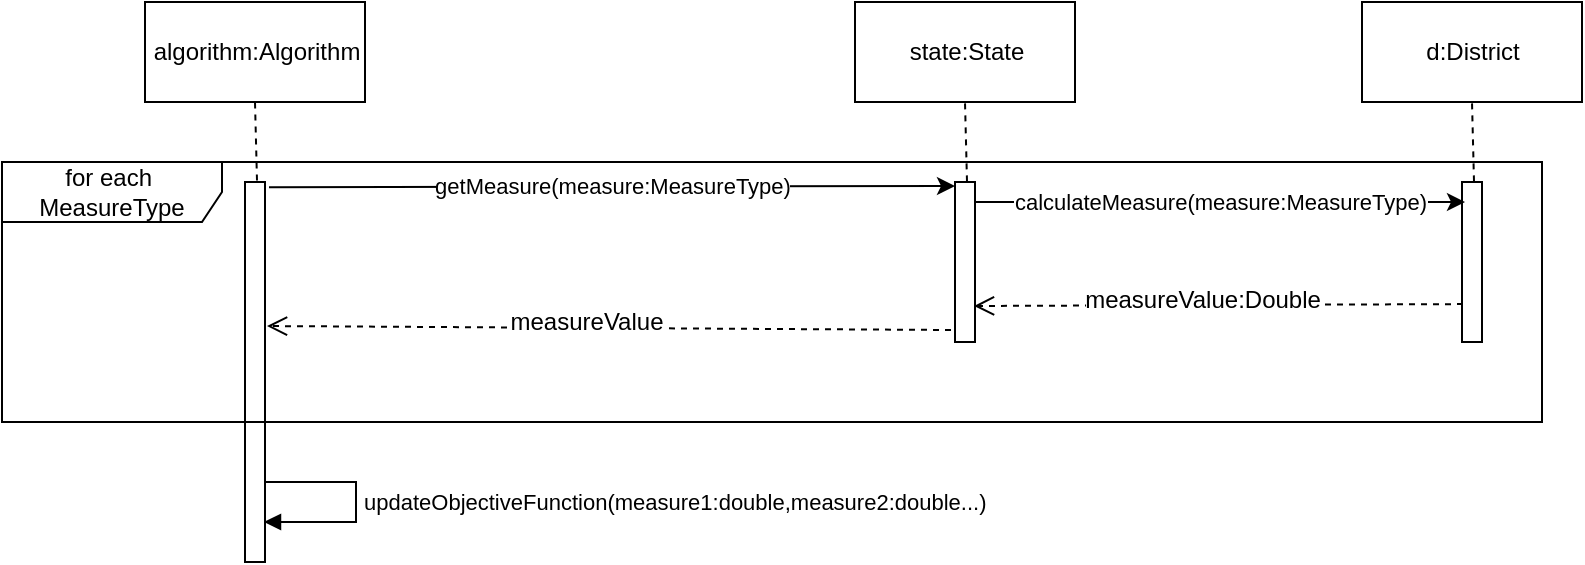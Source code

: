 <mxfile version="10.6.0" type="device"><diagram id="Mfxq6auG0cbJ5tyxPo-0" name="Page-1"><mxGraphModel dx="918" dy="616" grid="1" gridSize="10" guides="1" tooltips="1" connect="1" arrows="1" fold="1" page="1" pageScale="1" pageWidth="850" pageHeight="1100" math="0" shadow="0"><root><mxCell id="0"/><mxCell id="1" parent="0"/><mxCell id="sfTAdmX99w30n3VgjPvI-1" value="" style="html=1;points=[];perimeter=orthogonalPerimeter;" parent="1" vertex="1"><mxGeometry x="211.5" y="110" width="10" height="190" as="geometry"/></mxCell><mxCell id="sfTAdmX99w30n3VgjPvI-2" value="algorithm:Algorithm" style="html=1;" parent="1" vertex="1"><mxGeometry x="161.5" y="20" width="110" height="50" as="geometry"/></mxCell><mxCell id="sfTAdmX99w30n3VgjPvI-3" value="" style="endArrow=none;dashed=1;html=1;entryX=0.5;entryY=1;entryDx=0;entryDy=0;exitX=0.6;exitY=-0.004;exitDx=0;exitDy=0;exitPerimeter=0;" parent="1" source="sfTAdmX99w30n3VgjPvI-1" target="sfTAdmX99w30n3VgjPvI-2" edge="1"><mxGeometry width="50" height="50" relative="1" as="geometry"><mxPoint x="11.5" y="280" as="sourcePoint"/><mxPoint x="61.5" y="230" as="targetPoint"/></mxGeometry></mxCell><mxCell id="sfTAdmX99w30n3VgjPvI-4" value="" style="html=1;points=[];perimeter=orthogonalPerimeter;" parent="1" vertex="1"><mxGeometry x="566.5" y="110" width="10" height="80" as="geometry"/></mxCell><mxCell id="sfTAdmX99w30n3VgjPvI-5" value="state:State" style="html=1;" parent="1" vertex="1"><mxGeometry x="516.5" y="20" width="110" height="50" as="geometry"/></mxCell><mxCell id="sfTAdmX99w30n3VgjPvI-6" value="" style="endArrow=none;dashed=1;html=1;entryX=0.5;entryY=1;entryDx=0;entryDy=0;exitX=0.6;exitY=-0.004;exitDx=0;exitDy=0;exitPerimeter=0;" parent="1" source="sfTAdmX99w30n3VgjPvI-4" target="sfTAdmX99w30n3VgjPvI-5" edge="1"><mxGeometry width="50" height="50" relative="1" as="geometry"><mxPoint x="366.5" y="280" as="sourcePoint"/><mxPoint x="416.5" y="230" as="targetPoint"/></mxGeometry></mxCell><mxCell id="sfTAdmX99w30n3VgjPvI-7" value="getMeasure(measure:MeasureType)" style="endArrow=classic;html=1;entryX=0;entryY=0.025;entryDx=0;entryDy=0;entryPerimeter=0;exitX=1.2;exitY=0.014;exitDx=0;exitDy=0;exitPerimeter=0;" parent="1" source="sfTAdmX99w30n3VgjPvI-1" target="sfTAdmX99w30n3VgjPvI-4" edge="1"><mxGeometry width="50" height="50" relative="1" as="geometry"><mxPoint x="251.5" y="112" as="sourcePoint"/><mxPoint x="601.5" y="130" as="targetPoint"/></mxGeometry></mxCell><mxCell id="sfTAdmX99w30n3VgjPvI-10" value="" style="html=1;verticalAlign=bottom;endArrow=open;dashed=1;endSize=8;exitX=-0.2;exitY=0.925;exitDx=0;exitDy=0;exitPerimeter=0;entryX=1.1;entryY=0.379;entryDx=0;entryDy=0;entryPerimeter=0;" parent="1" source="sfTAdmX99w30n3VgjPvI-4" target="sfTAdmX99w30n3VgjPvI-1" edge="1"><mxGeometry relative="1" as="geometry"><mxPoint x="736.5" y="380" as="sourcePoint"/><mxPoint x="571.5" y="401" as="targetPoint"/></mxGeometry></mxCell><mxCell id="sfTAdmX99w30n3VgjPvI-11" value="measureValue" style="text;html=1;resizable=0;points=[];align=center;verticalAlign=middle;labelBackgroundColor=#ffffff;" parent="sfTAdmX99w30n3VgjPvI-10" vertex="1" connectable="0"><mxGeometry x="0.069" y="-3" relative="1" as="geometry"><mxPoint as="offset"/></mxGeometry></mxCell><mxCell id="sfTAdmX99w30n3VgjPvI-15" value="updateObjectiveFunction(measure1:double,measure2:double...)&lt;br&gt;" style="edgeStyle=orthogonalEdgeStyle;html=1;align=left;spacingLeft=2;endArrow=block;rounded=0;" parent="1" edge="1"><mxGeometry relative="1" as="geometry"><mxPoint x="221" y="260" as="sourcePoint"/><Array as="points"><mxPoint x="267" y="260"/><mxPoint x="267" y="280"/><mxPoint x="221" y="280"/></Array><mxPoint x="221" y="280" as="targetPoint"/></mxGeometry></mxCell><mxCell id="sfTAdmX99w30n3VgjPvI-17" value="for each&amp;nbsp; MeasureType" style="shape=umlFrame;whiteSpace=wrap;html=1;width=110;height=30;" parent="1" vertex="1"><mxGeometry x="90" y="100" width="770" height="130" as="geometry"/></mxCell><mxCell id="Yoh5ymEvDq2qBARbMKSN-1" value="" style="html=1;points=[];perimeter=orthogonalPerimeter;" parent="1" vertex="1"><mxGeometry x="820" y="110" width="10" height="80" as="geometry"/></mxCell><mxCell id="Yoh5ymEvDq2qBARbMKSN-2" value="d:District" style="html=1;" parent="1" vertex="1"><mxGeometry x="770" y="20" width="110" height="50" as="geometry"/></mxCell><mxCell id="Yoh5ymEvDq2qBARbMKSN-3" value="" style="endArrow=none;dashed=1;html=1;entryX=0.5;entryY=1;entryDx=0;entryDy=0;exitX=0.6;exitY=-0.004;exitDx=0;exitDy=0;exitPerimeter=0;" parent="1" source="Yoh5ymEvDq2qBARbMKSN-1" target="Yoh5ymEvDq2qBARbMKSN-2" edge="1"><mxGeometry width="50" height="50" relative="1" as="geometry"><mxPoint x="620" y="280" as="sourcePoint"/><mxPoint x="670" y="230" as="targetPoint"/></mxGeometry></mxCell><mxCell id="Yoh5ymEvDq2qBARbMKSN-8" value="calculateMeasure(measure:MeasureType)" style="endArrow=classic;html=1;exitX=0.95;exitY=0.125;exitDx=0;exitDy=0;exitPerimeter=0;entryX=0.15;entryY=0.125;entryDx=0;entryDy=0;entryPerimeter=0;" parent="1" source="sfTAdmX99w30n3VgjPvI-4" target="Yoh5ymEvDq2qBARbMKSN-1" edge="1"><mxGeometry width="50" height="50" relative="1" as="geometry"><mxPoint x="592" y="131" as="sourcePoint"/><mxPoint x="740" y="120" as="targetPoint"/></mxGeometry></mxCell><mxCell id="Yoh5ymEvDq2qBARbMKSN-9" value="" style="html=1;verticalAlign=bottom;endArrow=open;dashed=1;endSize=8;exitX=0.05;exitY=0.763;exitDx=0;exitDy=0;exitPerimeter=0;entryX=0.95;entryY=0.775;entryDx=0;entryDy=0;entryPerimeter=0;" parent="1" source="Yoh5ymEvDq2qBARbMKSN-1" target="sfTAdmX99w30n3VgjPvI-4" edge="1"><mxGeometry relative="1" as="geometry"><mxPoint x="575" y="194" as="sourcePoint"/><mxPoint x="233" y="192" as="targetPoint"/></mxGeometry></mxCell><mxCell id="Yoh5ymEvDq2qBARbMKSN-10" value="measureValue:Double" style="text;html=1;resizable=0;points=[];align=center;verticalAlign=middle;labelBackgroundColor=#ffffff;" parent="Yoh5ymEvDq2qBARbMKSN-9" vertex="1" connectable="0"><mxGeometry x="0.069" y="-3" relative="1" as="geometry"><mxPoint as="offset"/></mxGeometry></mxCell></root></mxGraphModel></diagram></mxfile>
